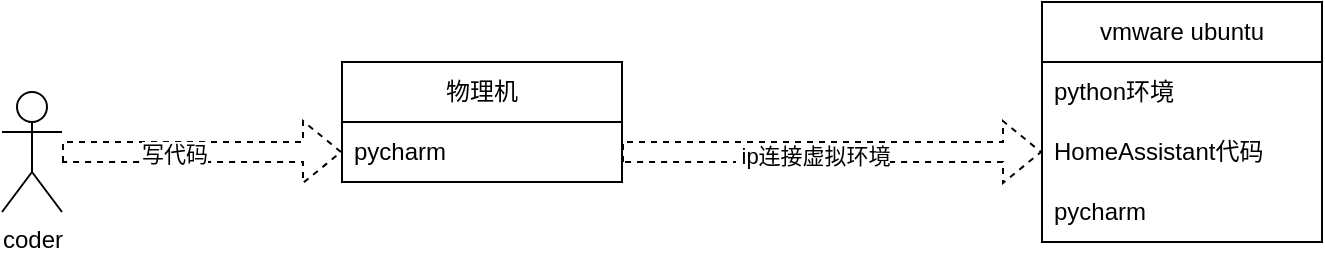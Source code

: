 <mxfile version="22.1.2" type="device">
  <diagram name="第 1 页" id="joGDNJMmEOLA1oqpZUjL">
    <mxGraphModel dx="724" dy="440" grid="1" gridSize="10" guides="1" tooltips="1" connect="1" arrows="1" fold="1" page="1" pageScale="1" pageWidth="827" pageHeight="1169" math="0" shadow="0">
      <root>
        <mxCell id="0" />
        <mxCell id="1" parent="0" />
        <mxCell id="_5nxriBtwaFP88IZnIud-11" value="vmware ubuntu" style="swimlane;fontStyle=0;childLayout=stackLayout;horizontal=1;startSize=30;horizontalStack=0;resizeParent=1;resizeParentMax=0;resizeLast=0;collapsible=1;marginBottom=0;whiteSpace=wrap;html=1;" vertex="1" parent="1">
          <mxGeometry x="600" y="610" width="140" height="120" as="geometry" />
        </mxCell>
        <mxCell id="_5nxriBtwaFP88IZnIud-12" value="python环境" style="text;strokeColor=none;fillColor=none;align=left;verticalAlign=middle;spacingLeft=4;spacingRight=4;overflow=hidden;points=[[0,0.5],[1,0.5]];portConstraint=eastwest;rotatable=0;whiteSpace=wrap;html=1;" vertex="1" parent="_5nxriBtwaFP88IZnIud-11">
          <mxGeometry y="30" width="140" height="30" as="geometry" />
        </mxCell>
        <mxCell id="_5nxriBtwaFP88IZnIud-13" value="HomeAssistant代码" style="text;strokeColor=none;fillColor=none;align=left;verticalAlign=middle;spacingLeft=4;spacingRight=4;overflow=hidden;points=[[0,0.5],[1,0.5]];portConstraint=eastwest;rotatable=0;whiteSpace=wrap;html=1;" vertex="1" parent="_5nxriBtwaFP88IZnIud-11">
          <mxGeometry y="60" width="140" height="30" as="geometry" />
        </mxCell>
        <mxCell id="_5nxriBtwaFP88IZnIud-14" value="pycharm" style="text;strokeColor=none;fillColor=none;align=left;verticalAlign=middle;spacingLeft=4;spacingRight=4;overflow=hidden;points=[[0,0.5],[1,0.5]];portConstraint=eastwest;rotatable=0;whiteSpace=wrap;html=1;" vertex="1" parent="_5nxriBtwaFP88IZnIud-11">
          <mxGeometry y="90" width="140" height="30" as="geometry" />
        </mxCell>
        <mxCell id="_5nxriBtwaFP88IZnIud-23" style="edgeStyle=orthogonalEdgeStyle;rounded=0;orthogonalLoop=1;jettySize=auto;html=1;shape=flexArrow;dashed=1;" edge="1" parent="1" source="_5nxriBtwaFP88IZnIud-15" target="_5nxriBtwaFP88IZnIud-18">
          <mxGeometry relative="1" as="geometry" />
        </mxCell>
        <mxCell id="_5nxriBtwaFP88IZnIud-25" value="写代码" style="edgeLabel;html=1;align=center;verticalAlign=middle;resizable=0;points=[];" vertex="1" connectable="0" parent="_5nxriBtwaFP88IZnIud-23">
          <mxGeometry x="-0.202" y="-1" relative="1" as="geometry">
            <mxPoint as="offset" />
          </mxGeometry>
        </mxCell>
        <mxCell id="_5nxriBtwaFP88IZnIud-15" value="coder" style="shape=umlActor;verticalLabelPosition=bottom;verticalAlign=top;html=1;outlineConnect=0;" vertex="1" parent="1">
          <mxGeometry x="80" y="655" width="30" height="60" as="geometry" />
        </mxCell>
        <mxCell id="_5nxriBtwaFP88IZnIud-17" value="物理机" style="swimlane;fontStyle=0;childLayout=stackLayout;horizontal=1;startSize=30;horizontalStack=0;resizeParent=1;resizeParentMax=0;resizeLast=0;collapsible=1;marginBottom=0;whiteSpace=wrap;html=1;" vertex="1" parent="1">
          <mxGeometry x="250" y="640" width="140" height="60" as="geometry" />
        </mxCell>
        <mxCell id="_5nxriBtwaFP88IZnIud-18" value="pycharm" style="text;strokeColor=none;fillColor=none;align=left;verticalAlign=middle;spacingLeft=4;spacingRight=4;overflow=hidden;points=[[0,0.5],[1,0.5]];portConstraint=eastwest;rotatable=0;whiteSpace=wrap;html=1;" vertex="1" parent="_5nxriBtwaFP88IZnIud-17">
          <mxGeometry y="30" width="140" height="30" as="geometry" />
        </mxCell>
        <mxCell id="_5nxriBtwaFP88IZnIud-21" style="edgeStyle=orthogonalEdgeStyle;rounded=0;orthogonalLoop=1;jettySize=auto;html=1;entryX=0;entryY=0.5;entryDx=0;entryDy=0;dashed=1;shape=flexArrow;" edge="1" parent="1" source="_5nxriBtwaFP88IZnIud-18" target="_5nxriBtwaFP88IZnIud-13">
          <mxGeometry relative="1" as="geometry" />
        </mxCell>
        <mxCell id="_5nxriBtwaFP88IZnIud-22" value="&amp;nbsp;ip连接虚拟环境" style="edgeLabel;html=1;align=center;verticalAlign=middle;resizable=0;points=[];" vertex="1" connectable="0" parent="_5nxriBtwaFP88IZnIud-21">
          <mxGeometry x="-0.097" y="-2" relative="1" as="geometry">
            <mxPoint as="offset" />
          </mxGeometry>
        </mxCell>
      </root>
    </mxGraphModel>
  </diagram>
</mxfile>
